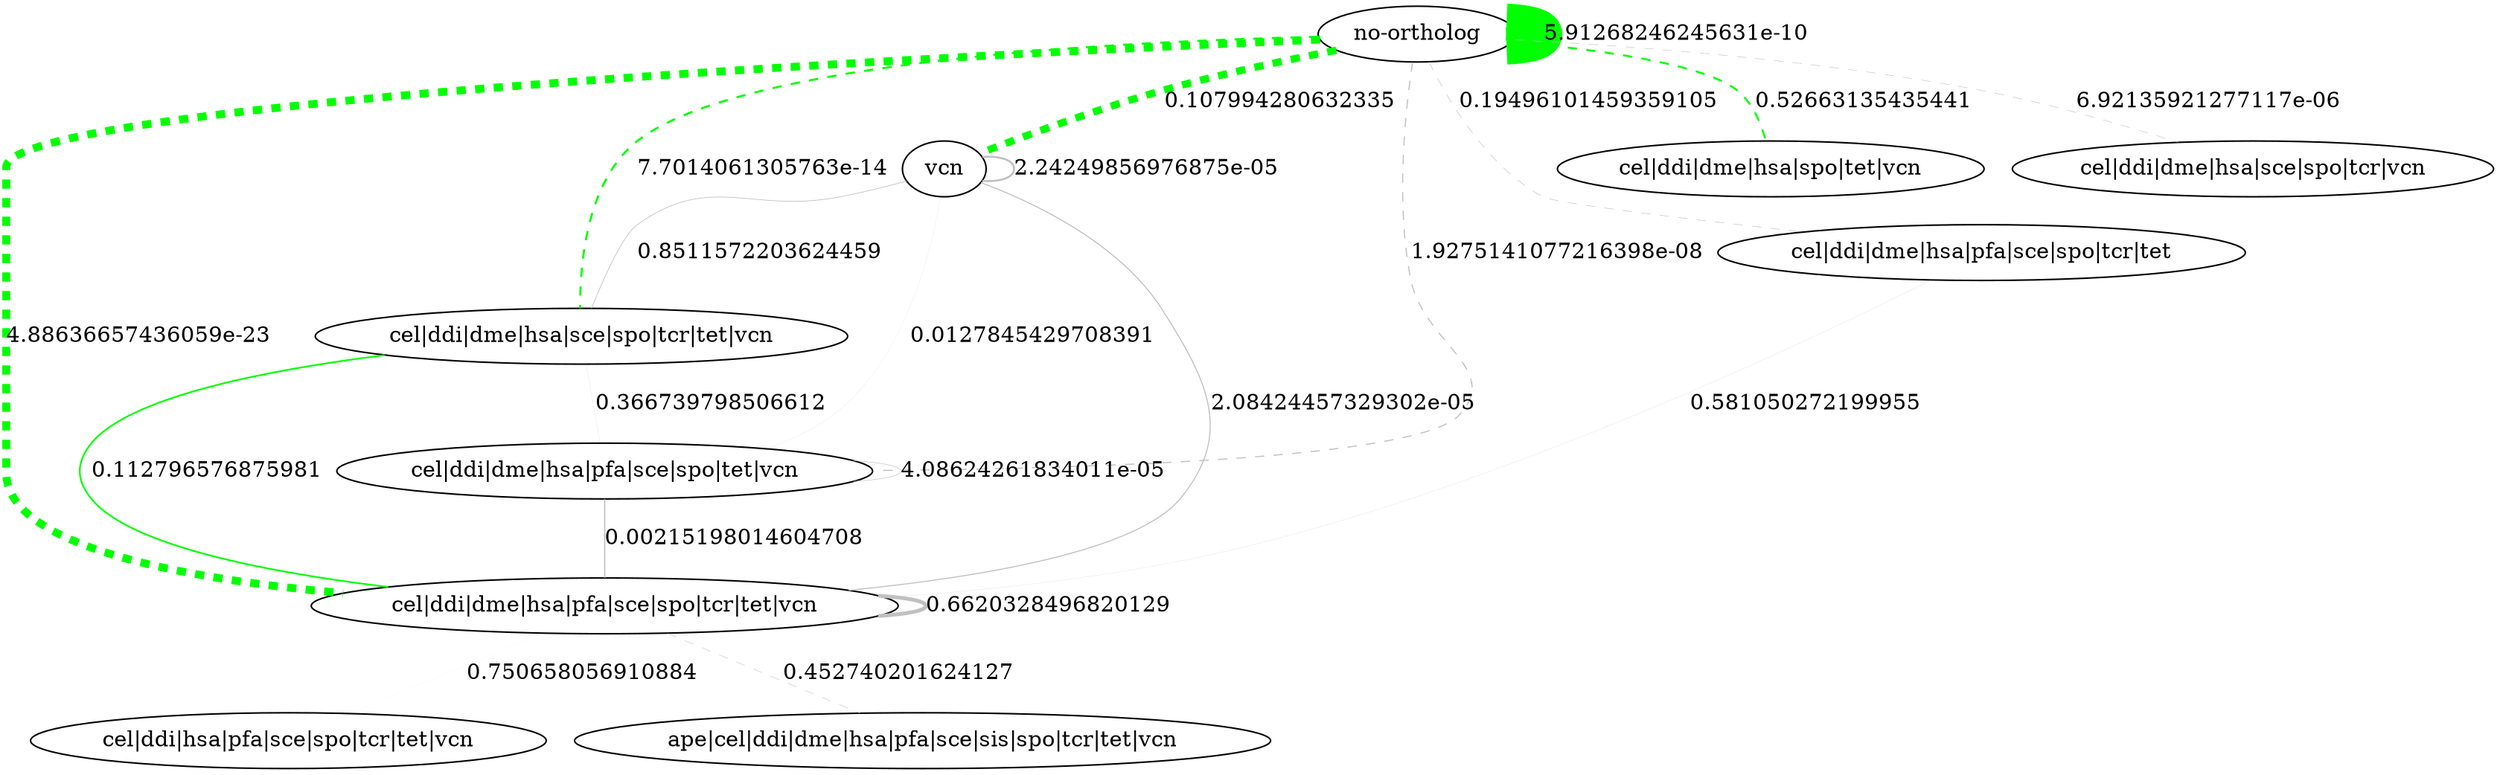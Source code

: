 graph  {
"no-ortholog";
vcn;
"cel|ddi|dme|hsa|spo|tet|vcn";
"cel|ddi|dme|hsa|sce|spo|tcr|vcn";
"cel|ddi|dme|hsa|sce|spo|tcr|tet|vcn";
"cel|ddi|dme|hsa|pfa|sce|spo|tet|vcn";
"cel|ddi|dme|hsa|pfa|sce|spo|tcr|tet";
"cel|ddi|dme|hsa|pfa|sce|spo|tcr|tet|vcn";
"cel|ddi|hsa|pfa|sce|spo|tcr|tet|vcn";
"ape|cel|ddi|dme|hsa|pfa|sce|sis|spo|tcr|tet|vcn";
"no-ortholog" -- "no-ortholog"  [A="-----------------", B="-----------------", PROF_A="-----------------", PROF_Q="-----------------", color=green, expected_nab="1081.2609", label="5.91268246245631e-10", nab=953, penwidth="23.84288216162121", style=solid, taxa_A="no-ortholog", taxa_Q="no-ortholog", taxonomy_A=mixed, taxonomy_Q=mixed];
"no-ortholog" -- vcn  [A="-----------------", B="----------------+", PROF_A="----------------+", PROF_Q="-----------------", color=green, expected_nab="173.5902", label="0.107994280632335", nab=190, penwidth="4.7535651738804106", style=dashed, taxa_A=vcn, taxa_Q="no-ortholog", taxonomy_A=eukar, taxonomy_Q=mixed];
"no-ortholog" -- "cel|ddi|dme|hsa|spo|tet|vcn"  [A="-----------------", B="---+-++-+----+-++", PROF_A="---+-++-+----+-++", PROF_Q="-----------------", color=green, expected_nab="53.6953", label="0.52663135435441", nab=50, penwidth="1.2509382036527394", style=dashed, taxa_A="cel|ddi|dme|hsa|spo|tet|vcn", taxa_Q="no-ortholog", taxonomy_A=eukar, taxonomy_Q=mixed];
"no-ortholog" -- "cel|ddi|dme|hsa|sce|spo|tcr|vcn"  [A="-----------------", B="---+-++-+--+-++-+", PROF_A="---+-++-+--+-++-+", PROF_Q="-----------------", color=grey, expected_nab="30.5254", label="6.92135921277117e-06", nab=12, penwidth="0.3002251688766575", style=dashed, taxa_A="cel|ddi|dme|hsa|sce|spo|tcr|vcn", taxa_Q="no-ortholog", taxonomy_A=eukar, taxonomy_Q=mixed];
"no-ortholog" -- "cel|ddi|dme|hsa|sce|spo|tcr|tet|vcn"  [A="-----------------", B="---+-++-+--+-++++", PROF_A="---+-++-+--+-++++", PROF_Q="-----------------", color=green, expected_nab="111.4361", label="7.7014061305763e-14", nab=53, penwidth="1.325994495871904", style=dashed, taxa_A="cel|ddi|dme|hsa|sce|spo|tcr|tet|vcn", taxa_Q="no-ortholog", taxonomy_A=eukar, taxonomy_Q=mixed];
"no-ortholog" -- "cel|ddi|dme|hsa|pfa|sce|spo|tet|vcn"  [A="-----------------", B="---+-++-++-+-+-++", PROF_A="---+-++-++-+-+-++", PROF_Q="-----------------", color=grey, expected_nab="60.683", label="1.9275141077216398e-08", nab=28, penwidth="0.7005253940455343", style=dashed, taxa_A="cel|ddi|dme|hsa|pfa|sce|spo|tet|vcn", taxa_Q="no-ortholog", taxonomy_A=eukar, taxonomy_Q=mixed];
"no-ortholog" -- "cel|ddi|dme|hsa|pfa|sce|spo|tcr|tet"  [A="-----------------", B="---+-++-++-+-+++-", PROF_A="---+-++-++-+-+++-", PROF_Q="-----------------", color=grey, expected_nab="17.2855", label="0.19496101459359105", nab=13, penwidth="0.32524393294971227", style=dashed, taxa_A="cel|ddi|dme|hsa|pfa|sce|spo|tcr|tet", taxa_Q="no-ortholog", taxonomy_A=eukar, taxonomy_Q=mixed];
"no-ortholog" -- "cel|ddi|dme|hsa|pfa|sce|spo|tcr|tet|vcn"  [A="-----------------", B="---+-++-++-+-++++", PROF_A="---+-++-++-+-++++", PROF_Q="-----------------", color=green, expected_nab="332.1016", label="4.88636657436059e-23", nab=203, penwidth="5.078809106830122", style=dashed, taxa_A="cel|ddi|dme|hsa|pfa|sce|spo|tcr|tet|vcn", taxa_Q="no-ortholog", taxonomy_A=eukar, taxonomy_Q=mixed];
vcn -- vcn  [A="----------------+", B="----------------+", PROF_A="----------------+", PROF_Q="----------------+", color=grey, expected_nab="27.8689", label="2.24249856976875e-05", nab=51, penwidth="1.2759569677257945", style=solid, taxa_A=vcn, taxa_Q=vcn, taxonomy_A=eukar, taxonomy_Q=eukar];
vcn -- "cel|ddi|dme|hsa|sce|spo|tcr|tet|vcn"  [A="----------------+", B="---+-++-+--+-++++", PROF_A="---+-++-+--+-++++", PROF_Q="----------------+", color=grey, expected_nab="17.8904", label="0.8511572203624459", nab=17, penwidth="0.42531898924193146", style=solid, taxa_A="cel|ddi|dme|hsa|sce|spo|tcr|tet|vcn", taxa_Q=vcn, taxonomy_A=eukar, taxonomy_Q=eukar];
vcn -- "cel|ddi|dme|hsa|pfa|sce|spo|tet|vcn"  [A="----------------+", B="---+-++-++-+-+-++", PROF_A="---+-++-++-+-+-++", PROF_Q="----------------+", color=grey, expected_nab="9.7423", label="0.0127845429708391", nab=3, penwidth="0.07505629221916438", style=solid, taxa_A="cel|ddi|dme|hsa|pfa|sce|spo|tet|vcn", taxa_Q=vcn, taxonomy_A=eukar, taxonomy_Q=eukar];
vcn -- "cel|ddi|dme|hsa|pfa|sce|spo|tcr|tet|vcn"  [A="----------------+", B="---+-++-++-+-++++", PROF_A="---+-++-++-+-++++", PROF_Q="----------------+", color=grey, expected_nab="53.317", label="2.08424457329302e-05", nab=27, penwidth="0.6755066299724793", style=solid, taxa_A="cel|ddi|dme|hsa|pfa|sce|spo|tcr|tet|vcn", taxa_Q=vcn, taxonomy_A=eukar, taxonomy_Q=eukar];
"cel|ddi|dme|hsa|sce|spo|tcr|tet|vcn" -- "cel|ddi|dme|hsa|pfa|sce|spo|tet|vcn"  [A="---+-++-+--+-++++", B="---+-++-++-+-+-++", PROF_A="---+-++-++-+-+-++", PROF_Q="---+-++-+--+-++++", color=grey, expected_nab="6.2541", label="0.366739798506612", nab=4, penwidth="0.10007505629221916", style=solid, taxa_A="cel|ddi|dme|hsa|pfa|sce|spo|tet|vcn", taxa_Q="cel|ddi|dme|hsa|sce|spo|tcr|tet|vcn", taxonomy_A=eukar, taxonomy_Q=eukar];
"cel|ddi|dme|hsa|sce|spo|tcr|tet|vcn" -- "cel|ddi|dme|hsa|pfa|sce|spo|tcr|tet|vcn"  [A="---+-++-+--+-++++", B="---+-++-++-+-++++", PROF_A="---+-++-++-+-++++", PROF_Q="---+-++-+--+-++++", color=green, expected_nab="34.2268", label="0.112796576875981", nab=43, penwidth="1.075806855141356", style=solid, taxa_A="cel|ddi|dme|hsa|pfa|sce|spo|tcr|tet|vcn", taxa_Q="cel|ddi|dme|hsa|sce|spo|tcr|tet|vcn", taxonomy_A=eukar, taxonomy_Q=eukar];
"cel|ddi|dme|hsa|pfa|sce|spo|tet|vcn" -- "cel|ddi|dme|hsa|pfa|sce|spo|tet|vcn"  [A="---+-++-++-+-+-++", B="---+-++-++-+-+-++", PROF_A="---+-++-++-+-+-++", PROF_Q="---+-++-++-+-+-++", color=grey, expected_nab="3.4057", label="4.08624261834011e-05", nab=13, penwidth="0.32524393294971227", style=solid, taxa_A="cel|ddi|dme|hsa|pfa|sce|spo|tet|vcn", taxa_Q="cel|ddi|dme|hsa|pfa|sce|spo|tet|vcn", taxonomy_A=eukar, taxonomy_Q=eukar];
"cel|ddi|dme|hsa|pfa|sce|spo|tet|vcn" -- "cel|ddi|dme|hsa|pfa|sce|spo|tcr|tet|vcn"  [A="---+-++-++-+-+-++", B="---+-++-++-+-++++", PROF_A="---+-++-++-+-++++", PROF_Q="---+-++-++-+-+-++", color=grey, expected_nab="18.6384", label="0.00215198014604708", nab=32, penwidth="0.8006004503377533", style=solid, taxa_A="cel|ddi|dme|hsa|pfa|sce|spo|tcr|tet|vcn", taxa_Q="cel|ddi|dme|hsa|pfa|sce|spo|tet|vcn", taxonomy_A=eukar, taxonomy_Q=eukar];
"cel|ddi|dme|hsa|pfa|sce|spo|tcr|tet" -- "cel|ddi|dme|hsa|pfa|sce|spo|tcr|tet|vcn"  [A="---+-++-++-+-+++-", B="---+-++-++-+-++++", PROF_A="---+-++-++-+-++++", PROF_Q="---+-++-++-+-+++-", color=grey, expected_nab="5.3091", label="0.581050272199955", nab=4, penwidth="0.10007505629221916", style=solid, taxa_A="cel|ddi|dme|hsa|pfa|sce|spo|tcr|tet|vcn", taxa_Q="cel|ddi|dme|hsa|pfa|sce|spo|tcr|tet", taxonomy_A=eukar, taxonomy_Q=eukar];
"cel|ddi|dme|hsa|pfa|sce|spo|tcr|tet|vcn" -- "cel|ddi|hsa|pfa|sce|spo|tcr|tet|vcn"  [A="---+-+--++-+-++++", B="---+-++-++-+-++++", PROF_A="---+-++-++-+-++++", PROF_Q="---+-+--++-+-++++", color=grey, expected_nab="0.7907", label="0.750658056910884", nab=1, penwidth="0.02501876407305479", style=solid, taxa_A="cel|ddi|dme|hsa|pfa|sce|spo|tcr|tet|vcn", taxa_Q="cel|ddi|hsa|pfa|sce|spo|tcr|tet|vcn", taxonomy_A=eukar, taxonomy_Q=eukar];
"cel|ddi|dme|hsa|pfa|sce|spo|tcr|tet|vcn" -- "cel|ddi|dme|hsa|pfa|sce|spo|tcr|tet|vcn"  [A="---+-++-++-+-++++", B="---+-++-++-+-++++", PROF_A="---+-++-++-+-++++", PROF_Q="---+-++-++-+-++++", color=grey, expected_nab="102.0026", label="0.6620328496820129", nab=98, penwidth="2.451838879159369", style=solid, taxa_A="cel|ddi|dme|hsa|pfa|sce|spo|tcr|tet|vcn", taxa_Q="cel|ddi|dme|hsa|pfa|sce|spo|tcr|tet|vcn", taxonomy_A=eukar, taxonomy_Q=eukar];
"cel|ddi|dme|hsa|pfa|sce|spo|tcr|tet|vcn" -- "ape|cel|ddi|dme|hsa|pfa|sce|sis|spo|tcr|tet|vcn"  [A="---+-++-++-+-++++", B="+--+-++-++-++++++", PROF_A="+--+-++-++-++++++", PROF_Q="---+-++-++-+-++++", color=grey, expected_nab="8.9238", label="0.452740201624127", nab=11, penwidth="0.2752064048036027", style=dashed, taxa_A="ape|cel|ddi|dme|hsa|pfa|sce|sis|spo|tcr|tet|vcn", taxa_Q="cel|ddi|dme|hsa|pfa|sce|spo|tcr|tet|vcn", taxonomy_A=mixed, taxonomy_Q=eukar];
}
